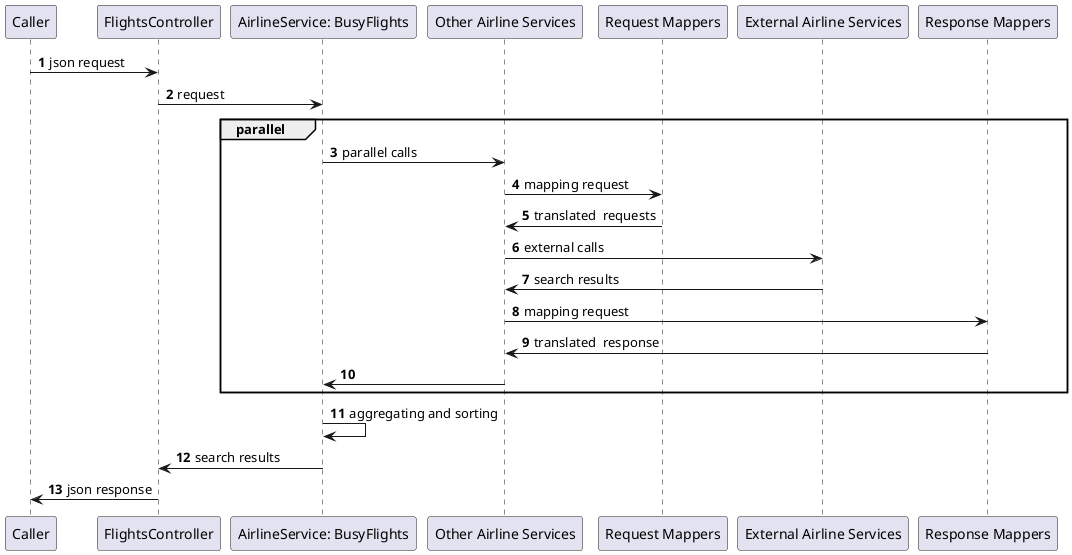 @startuml
autonumber

Caller -> FlightsController: json request
FlightsController -> "AirlineService: BusyFlights": request
group parallel
"AirlineService: BusyFlights" -> "Other Airline Services": parallel calls
"Other Airline Services" -> "Request Mappers": mapping request
"Other Airline Services" <- "Request Mappers": translated  requests
"Other Airline Services" -> "External Airline Services": external calls
"Other Airline Services" <- "External Airline Services": search results
"Other Airline Services" -> "Response Mappers": mapping request
"Other Airline Services" <- "Response Mappers": translated  response
"Other Airline Services" -> "AirlineService: BusyFlights"
end group
"AirlineService: BusyFlights" -> "AirlineService: BusyFlights": aggregating and sorting
FlightsController <- "AirlineService: BusyFlights": search results
Caller <- FlightsController: json response

@enduml